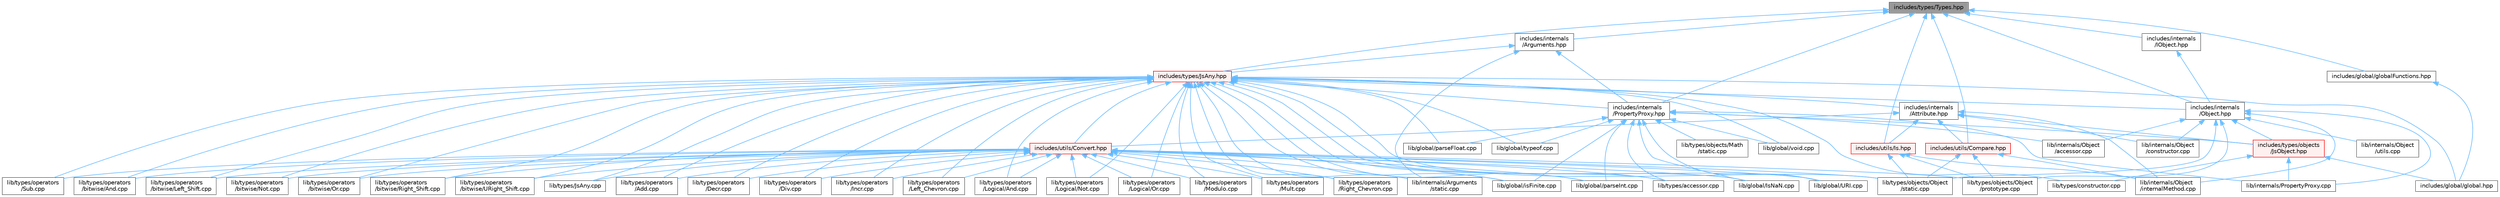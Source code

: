 digraph "includes/types/Types.hpp"
{
 // LATEX_PDF_SIZE
  bgcolor="transparent";
  edge [fontname=Helvetica,fontsize=10,labelfontname=Helvetica,labelfontsize=10];
  node [fontname=Helvetica,fontsize=10,shape=box,height=0.2,width=0.4];
  Node1 [id="Node000001",label="includes/types/Types.hpp",height=0.2,width=0.4,color="gray40", fillcolor="grey60", style="filled", fontcolor="black",tooltip=" "];
  Node1 -> Node2 [id="edge1_Node000001_Node000002",dir="back",color="steelblue1",style="solid",tooltip=" "];
  Node2 [id="Node000002",label="includes/global/globalFunctions.hpp",height=0.2,width=0.4,color="grey40", fillcolor="white", style="filled",URL="$globalFunctions_8hpp.html",tooltip=" "];
  Node2 -> Node3 [id="edge2_Node000002_Node000003",dir="back",color="steelblue1",style="solid",tooltip=" "];
  Node3 [id="Node000003",label="includes/global/global.hpp",height=0.2,width=0.4,color="grey40", fillcolor="white", style="filled",URL="$global_8hpp.html",tooltip=" "];
  Node1 -> Node4 [id="edge3_Node000001_Node000004",dir="back",color="steelblue1",style="solid",tooltip=" "];
  Node4 [id="Node000004",label="includes/internals\l/Arguments.hpp",height=0.2,width=0.4,color="grey40", fillcolor="white", style="filled",URL="$Arguments_8hpp.html",tooltip=" "];
  Node4 -> Node5 [id="edge4_Node000004_Node000005",dir="back",color="steelblue1",style="solid",tooltip=" "];
  Node5 [id="Node000005",label="includes/internals\l/PropertyProxy.hpp",height=0.2,width=0.4,color="grey40", fillcolor="white", style="filled",URL="$PropertyProxy_8hpp.html",tooltip=" "];
  Node5 -> Node6 [id="edge5_Node000005_Node000006",dir="back",color="steelblue1",style="solid",tooltip=" "];
  Node6 [id="Node000006",label="includes/types/objects\l/JsObject.hpp",height=0.2,width=0.4,color="red", fillcolor="#FFF0F0", style="filled",URL="$JsObject_8hpp.html",tooltip=" "];
  Node6 -> Node3 [id="edge6_Node000006_Node000003",dir="back",color="steelblue1",style="solid",tooltip=" "];
  Node6 -> Node14 [id="edge7_Node000006_Node000014",dir="back",color="steelblue1",style="solid",tooltip=" "];
  Node14 [id="Node000014",label="lib/internals/PropertyProxy.cpp",height=0.2,width=0.4,color="grey40", fillcolor="white", style="filled",URL="$PropertyProxy_8cpp.html",tooltip=" "];
  Node6 -> Node15 [id="edge8_Node000006_Node000015",dir="back",color="steelblue1",style="solid",tooltip=" "];
  Node15 [id="Node000015",label="lib/types/constructor.cpp",height=0.2,width=0.4,color="grey40", fillcolor="white", style="filled",URL="$types_2constructor_8cpp.html",tooltip=" "];
  Node5 -> Node21 [id="edge9_Node000005_Node000021",dir="back",color="steelblue1",style="solid",tooltip=" "];
  Node21 [id="Node000021",label="lib/global/IsNaN.cpp",height=0.2,width=0.4,color="grey40", fillcolor="white", style="filled",URL="$IsNaN_8cpp.html",tooltip=" "];
  Node5 -> Node22 [id="edge10_Node000005_Node000022",dir="back",color="steelblue1",style="solid",tooltip=" "];
  Node22 [id="Node000022",label="lib/global/URI.cpp",height=0.2,width=0.4,color="grey40", fillcolor="white", style="filled",URL="$URI_8cpp.html",tooltip=" "];
  Node5 -> Node23 [id="edge11_Node000005_Node000023",dir="back",color="steelblue1",style="solid",tooltip=" "];
  Node23 [id="Node000023",label="lib/global/isFinite.cpp",height=0.2,width=0.4,color="grey40", fillcolor="white", style="filled",URL="$isFinite_8cpp.html",tooltip=" "];
  Node5 -> Node24 [id="edge12_Node000005_Node000024",dir="back",color="steelblue1",style="solid",tooltip=" "];
  Node24 [id="Node000024",label="lib/global/parseFloat.cpp",height=0.2,width=0.4,color="grey40", fillcolor="white", style="filled",URL="$parseFloat_8cpp.html",tooltip=" "];
  Node5 -> Node25 [id="edge13_Node000005_Node000025",dir="back",color="steelblue1",style="solid",tooltip=" "];
  Node25 [id="Node000025",label="lib/global/parseInt.cpp",height=0.2,width=0.4,color="grey40", fillcolor="white", style="filled",URL="$parseInt_8cpp.html",tooltip=" "];
  Node5 -> Node26 [id="edge14_Node000005_Node000026",dir="back",color="steelblue1",style="solid",tooltip=" "];
  Node26 [id="Node000026",label="lib/global/typeof.cpp",height=0.2,width=0.4,color="grey40", fillcolor="white", style="filled",URL="$typeof_8cpp.html",tooltip=" "];
  Node5 -> Node27 [id="edge15_Node000005_Node000027",dir="back",color="steelblue1",style="solid",tooltip=" "];
  Node27 [id="Node000027",label="lib/global/void.cpp",height=0.2,width=0.4,color="grey40", fillcolor="white", style="filled",URL="$void_8cpp.html",tooltip=" "];
  Node5 -> Node28 [id="edge16_Node000005_Node000028",dir="back",color="steelblue1",style="solid",tooltip=" "];
  Node28 [id="Node000028",label="lib/internals/Object\l/accessor.cpp",height=0.2,width=0.4,color="grey40", fillcolor="white", style="filled",URL="$internals_2Object_2accessor_8cpp.html",tooltip=" "];
  Node5 -> Node14 [id="edge17_Node000005_Node000014",dir="back",color="steelblue1",style="solid",tooltip=" "];
  Node5 -> Node9 [id="edge18_Node000005_Node000009",dir="back",color="steelblue1",style="solid",tooltip=" "];
  Node9 [id="Node000009",label="lib/types/accessor.cpp",height=0.2,width=0.4,color="grey40", fillcolor="white", style="filled",URL="$types_2accessor_8cpp.html",tooltip=" "];
  Node5 -> Node29 [id="edge19_Node000005_Node000029",dir="back",color="steelblue1",style="solid",tooltip=" "];
  Node29 [id="Node000029",label="lib/types/objects/Math\l/static.cpp",height=0.2,width=0.4,color="grey40", fillcolor="white", style="filled",URL="$types_2objects_2Math_2static_8cpp.html",tooltip=" "];
  Node4 -> Node30 [id="edge20_Node000004_Node000030",dir="back",color="steelblue1",style="solid",tooltip=" "];
  Node30 [id="Node000030",label="includes/types/JsAny.hpp",height=0.2,width=0.4,color="red", fillcolor="#FFF0F0", style="filled",URL="$JsAny_8hpp.html",tooltip=" "];
  Node30 -> Node3 [id="edge21_Node000030_Node000003",dir="back",color="steelblue1",style="solid",tooltip=" "];
  Node30 -> Node31 [id="edge22_Node000030_Node000031",dir="back",color="steelblue1",style="solid",tooltip=" "];
  Node31 [id="Node000031",label="includes/internals\l/Attribute.hpp",height=0.2,width=0.4,color="grey40", fillcolor="white", style="filled",URL="$Attribute_8hpp.html",tooltip=" "];
  Node31 -> Node6 [id="edge23_Node000031_Node000006",dir="back",color="steelblue1",style="solid",tooltip=" "];
  Node31 -> Node32 [id="edge24_Node000031_Node000032",dir="back",color="steelblue1",style="solid",tooltip=" "];
  Node32 [id="Node000032",label="includes/utils/Compare.hpp",height=0.2,width=0.4,color="red", fillcolor="#FFF0F0", style="filled",URL="$Compare_8hpp.html",tooltip=" "];
  Node32 -> Node33 [id="edge25_Node000032_Node000033",dir="back",color="steelblue1",style="solid",tooltip=" "];
  Node33 [id="Node000033",label="lib/internals/Object\l/internalMethod.cpp",height=0.2,width=0.4,color="grey40", fillcolor="white", style="filled",URL="$internalMethod_8cpp.html",tooltip=" "];
  Node32 -> Node12 [id="edge26_Node000032_Node000012",dir="back",color="steelblue1",style="solid",tooltip=" "];
  Node12 [id="Node000012",label="lib/types/objects/Object\l/prototype.cpp",height=0.2,width=0.4,color="grey40", fillcolor="white", style="filled",URL="$prototype_8cpp.html",tooltip=" "];
  Node32 -> Node13 [id="edge27_Node000032_Node000013",dir="back",color="steelblue1",style="solid",tooltip=" "];
  Node13 [id="Node000013",label="lib/types/objects/Object\l/static.cpp",height=0.2,width=0.4,color="grey40", fillcolor="white", style="filled",URL="$types_2objects_2Object_2static_8cpp.html",tooltip=" "];
  Node31 -> Node35 [id="edge28_Node000031_Node000035",dir="back",color="steelblue1",style="solid",tooltip=" "];
  Node35 [id="Node000035",label="includes/utils/Convert.hpp",height=0.2,width=0.4,color="red", fillcolor="#FFF0F0", style="filled",URL="$Convert_8hpp.html",tooltip=" "];
  Node35 -> Node21 [id="edge29_Node000035_Node000021",dir="back",color="steelblue1",style="solid",tooltip=" "];
  Node35 -> Node22 [id="edge30_Node000035_Node000022",dir="back",color="steelblue1",style="solid",tooltip=" "];
  Node35 -> Node23 [id="edge31_Node000035_Node000023",dir="back",color="steelblue1",style="solid",tooltip=" "];
  Node35 -> Node25 [id="edge32_Node000035_Node000025",dir="back",color="steelblue1",style="solid",tooltip=" "];
  Node35 -> Node8 [id="edge33_Node000035_Node000008",dir="back",color="steelblue1",style="solid",tooltip=" "];
  Node8 [id="Node000008",label="lib/internals/Arguments\l/static.cpp",height=0.2,width=0.4,color="grey40", fillcolor="white", style="filled",URL="$internals_2Arguments_2static_8cpp.html",tooltip=" "];
  Node35 -> Node37 [id="edge34_Node000035_Node000037",dir="back",color="steelblue1",style="solid",tooltip=" "];
  Node37 [id="Node000037",label="lib/types/JsAny.cpp",height=0.2,width=0.4,color="grey40", fillcolor="white", style="filled",URL="$JsAny_8cpp.html",tooltip=" "];
  Node35 -> Node9 [id="edge35_Node000035_Node000009",dir="back",color="steelblue1",style="solid",tooltip=" "];
  Node35 -> Node12 [id="edge36_Node000035_Node000012",dir="back",color="steelblue1",style="solid",tooltip=" "];
  Node35 -> Node13 [id="edge37_Node000035_Node000013",dir="back",color="steelblue1",style="solid",tooltip=" "];
  Node35 -> Node38 [id="edge38_Node000035_Node000038",dir="back",color="steelblue1",style="solid",tooltip=" "];
  Node38 [id="Node000038",label="lib/types/operators\l/Add.cpp",height=0.2,width=0.4,color="grey40", fillcolor="white", style="filled",URL="$Add_8cpp.html",tooltip=" "];
  Node35 -> Node39 [id="edge39_Node000035_Node000039",dir="back",color="steelblue1",style="solid",tooltip=" "];
  Node39 [id="Node000039",label="lib/types/operators\l/Decr.cpp",height=0.2,width=0.4,color="grey40", fillcolor="white", style="filled",URL="$Decr_8cpp.html",tooltip=" "];
  Node35 -> Node40 [id="edge40_Node000035_Node000040",dir="back",color="steelblue1",style="solid",tooltip=" "];
  Node40 [id="Node000040",label="lib/types/operators\l/Div.cpp",height=0.2,width=0.4,color="grey40", fillcolor="white", style="filled",URL="$Div_8cpp.html",tooltip=" "];
  Node35 -> Node41 [id="edge41_Node000035_Node000041",dir="back",color="steelblue1",style="solid",tooltip=" "];
  Node41 [id="Node000041",label="lib/types/operators\l/Incr.cpp",height=0.2,width=0.4,color="grey40", fillcolor="white", style="filled",URL="$Incr_8cpp.html",tooltip=" "];
  Node35 -> Node42 [id="edge42_Node000035_Node000042",dir="back",color="steelblue1",style="solid",tooltip=" "];
  Node42 [id="Node000042",label="lib/types/operators\l/Left_Chevron.cpp",height=0.2,width=0.4,color="grey40", fillcolor="white", style="filled",URL="$Left__Chevron_8cpp.html",tooltip=" "];
  Node35 -> Node43 [id="edge43_Node000035_Node000043",dir="back",color="steelblue1",style="solid",tooltip=" "];
  Node43 [id="Node000043",label="lib/types/operators\l/Logical/And.cpp",height=0.2,width=0.4,color="grey40", fillcolor="white", style="filled",URL="$Logical_2And_8cpp.html",tooltip=" "];
  Node35 -> Node44 [id="edge44_Node000035_Node000044",dir="back",color="steelblue1",style="solid",tooltip=" "];
  Node44 [id="Node000044",label="lib/types/operators\l/Logical/Not.cpp",height=0.2,width=0.4,color="grey40", fillcolor="white", style="filled",URL="$Logical_2Not_8cpp.html",tooltip=" "];
  Node35 -> Node45 [id="edge45_Node000035_Node000045",dir="back",color="steelblue1",style="solid",tooltip=" "];
  Node45 [id="Node000045",label="lib/types/operators\l/Logical/Or.cpp",height=0.2,width=0.4,color="grey40", fillcolor="white", style="filled",URL="$Logical_2Or_8cpp.html",tooltip=" "];
  Node35 -> Node46 [id="edge46_Node000035_Node000046",dir="back",color="steelblue1",style="solid",tooltip=" "];
  Node46 [id="Node000046",label="lib/types/operators\l/Modulo.cpp",height=0.2,width=0.4,color="grey40", fillcolor="white", style="filled",URL="$Modulo_8cpp.html",tooltip=" "];
  Node35 -> Node47 [id="edge47_Node000035_Node000047",dir="back",color="steelblue1",style="solid",tooltip=" "];
  Node47 [id="Node000047",label="lib/types/operators\l/Mult.cpp",height=0.2,width=0.4,color="grey40", fillcolor="white", style="filled",URL="$Mult_8cpp.html",tooltip=" "];
  Node35 -> Node48 [id="edge48_Node000035_Node000048",dir="back",color="steelblue1",style="solid",tooltip=" "];
  Node48 [id="Node000048",label="lib/types/operators\l/Right_Chevron.cpp",height=0.2,width=0.4,color="grey40", fillcolor="white", style="filled",URL="$Right__Chevron_8cpp.html",tooltip=" "];
  Node35 -> Node49 [id="edge49_Node000035_Node000049",dir="back",color="steelblue1",style="solid",tooltip=" "];
  Node49 [id="Node000049",label="lib/types/operators\l/Sub.cpp",height=0.2,width=0.4,color="grey40", fillcolor="white", style="filled",URL="$Sub_8cpp.html",tooltip=" "];
  Node35 -> Node50 [id="edge50_Node000035_Node000050",dir="back",color="steelblue1",style="solid",tooltip=" "];
  Node50 [id="Node000050",label="lib/types/operators\l/bitwise/And.cpp",height=0.2,width=0.4,color="grey40", fillcolor="white", style="filled",URL="$bitwise_2And_8cpp.html",tooltip=" "];
  Node35 -> Node51 [id="edge51_Node000035_Node000051",dir="back",color="steelblue1",style="solid",tooltip=" "];
  Node51 [id="Node000051",label="lib/types/operators\l/bitwise/Left_Shift.cpp",height=0.2,width=0.4,color="grey40", fillcolor="white", style="filled",URL="$Left__Shift_8cpp.html",tooltip=" "];
  Node35 -> Node52 [id="edge52_Node000035_Node000052",dir="back",color="steelblue1",style="solid",tooltip=" "];
  Node52 [id="Node000052",label="lib/types/operators\l/bitwise/Not.cpp",height=0.2,width=0.4,color="grey40", fillcolor="white", style="filled",URL="$bitwise_2Not_8cpp.html",tooltip=" "];
  Node35 -> Node53 [id="edge53_Node000035_Node000053",dir="back",color="steelblue1",style="solid",tooltip=" "];
  Node53 [id="Node000053",label="lib/types/operators\l/bitwise/Or.cpp",height=0.2,width=0.4,color="grey40", fillcolor="white", style="filled",URL="$bitwise_2Or_8cpp.html",tooltip=" "];
  Node35 -> Node54 [id="edge54_Node000035_Node000054",dir="back",color="steelblue1",style="solid",tooltip=" "];
  Node54 [id="Node000054",label="lib/types/operators\l/bitwise/Right_Shift.cpp",height=0.2,width=0.4,color="grey40", fillcolor="white", style="filled",URL="$Right__Shift_8cpp.html",tooltip=" "];
  Node35 -> Node55 [id="edge55_Node000035_Node000055",dir="back",color="steelblue1",style="solid",tooltip=" "];
  Node55 [id="Node000055",label="lib/types/operators\l/bitwise/URight_Shift.cpp",height=0.2,width=0.4,color="grey40", fillcolor="white", style="filled",URL="$URight__Shift_8cpp.html",tooltip=" "];
  Node31 -> Node61 [id="edge56_Node000031_Node000061",dir="back",color="steelblue1",style="solid",tooltip=" "];
  Node61 [id="Node000061",label="includes/utils/Is.hpp",height=0.2,width=0.4,color="red", fillcolor="#FFF0F0", style="filled",URL="$Is_8hpp.html",tooltip=" "];
  Node61 -> Node33 [id="edge57_Node000061_Node000033",dir="back",color="steelblue1",style="solid",tooltip=" "];
  Node61 -> Node12 [id="edge58_Node000061_Node000012",dir="back",color="steelblue1",style="solid",tooltip=" "];
  Node61 -> Node13 [id="edge59_Node000061_Node000013",dir="back",color="steelblue1",style="solid",tooltip=" "];
  Node31 -> Node62 [id="edge60_Node000031_Node000062",dir="back",color="steelblue1",style="solid",tooltip=" "];
  Node62 [id="Node000062",label="lib/internals/Object\l/constructor.cpp",height=0.2,width=0.4,color="grey40", fillcolor="white", style="filled",URL="$internals_2Object_2constructor_8cpp.html",tooltip=" "];
  Node31 -> Node33 [id="edge61_Node000031_Node000033",dir="back",color="steelblue1",style="solid",tooltip=" "];
  Node30 -> Node63 [id="edge62_Node000030_Node000063",dir="back",color="steelblue1",style="solid",tooltip=" "];
  Node63 [id="Node000063",label="includes/internals\l/Object.hpp",height=0.2,width=0.4,color="grey40", fillcolor="white", style="filled",URL="$Object_8hpp.html",tooltip=" "];
  Node63 -> Node6 [id="edge63_Node000063_Node000006",dir="back",color="steelblue1",style="solid",tooltip=" "];
  Node63 -> Node28 [id="edge64_Node000063_Node000028",dir="back",color="steelblue1",style="solid",tooltip=" "];
  Node63 -> Node62 [id="edge65_Node000063_Node000062",dir="back",color="steelblue1",style="solid",tooltip=" "];
  Node63 -> Node33 [id="edge66_Node000063_Node000033",dir="back",color="steelblue1",style="solid",tooltip=" "];
  Node63 -> Node64 [id="edge67_Node000063_Node000064",dir="back",color="steelblue1",style="solid",tooltip=" "];
  Node64 [id="Node000064",label="lib/internals/Object\l/utils.cpp",height=0.2,width=0.4,color="grey40", fillcolor="white", style="filled",URL="$utils_8cpp.html",tooltip=" "];
  Node63 -> Node14 [id="edge68_Node000063_Node000014",dir="back",color="steelblue1",style="solid",tooltip=" "];
  Node63 -> Node12 [id="edge69_Node000063_Node000012",dir="back",color="steelblue1",style="solid",tooltip=" "];
  Node63 -> Node13 [id="edge70_Node000063_Node000013",dir="back",color="steelblue1",style="solid",tooltip=" "];
  Node30 -> Node5 [id="edge71_Node000030_Node000005",dir="back",color="steelblue1",style="solid",tooltip=" "];
  Node30 -> Node35 [id="edge72_Node000030_Node000035",dir="back",color="steelblue1",style="solid",tooltip=" "];
  Node30 -> Node21 [id="edge73_Node000030_Node000021",dir="back",color="steelblue1",style="solid",tooltip=" "];
  Node30 -> Node22 [id="edge74_Node000030_Node000022",dir="back",color="steelblue1",style="solid",tooltip=" "];
  Node30 -> Node23 [id="edge75_Node000030_Node000023",dir="back",color="steelblue1",style="solid",tooltip=" "];
  Node30 -> Node24 [id="edge76_Node000030_Node000024",dir="back",color="steelblue1",style="solid",tooltip=" "];
  Node30 -> Node25 [id="edge77_Node000030_Node000025",dir="back",color="steelblue1",style="solid",tooltip=" "];
  Node30 -> Node26 [id="edge78_Node000030_Node000026",dir="back",color="steelblue1",style="solid",tooltip=" "];
  Node30 -> Node27 [id="edge79_Node000030_Node000027",dir="back",color="steelblue1",style="solid",tooltip=" "];
  Node30 -> Node8 [id="edge80_Node000030_Node000008",dir="back",color="steelblue1",style="solid",tooltip=" "];
  Node30 -> Node37 [id="edge81_Node000030_Node000037",dir="back",color="steelblue1",style="solid",tooltip=" "];
  Node30 -> Node9 [id="edge82_Node000030_Node000009",dir="back",color="steelblue1",style="solid",tooltip=" "];
  Node30 -> Node15 [id="edge83_Node000030_Node000015",dir="back",color="steelblue1",style="solid",tooltip=" "];
  Node30 -> Node13 [id="edge84_Node000030_Node000013",dir="back",color="steelblue1",style="solid",tooltip=" "];
  Node30 -> Node38 [id="edge85_Node000030_Node000038",dir="back",color="steelblue1",style="solid",tooltip=" "];
  Node30 -> Node39 [id="edge86_Node000030_Node000039",dir="back",color="steelblue1",style="solid",tooltip=" "];
  Node30 -> Node40 [id="edge87_Node000030_Node000040",dir="back",color="steelblue1",style="solid",tooltip=" "];
  Node30 -> Node41 [id="edge88_Node000030_Node000041",dir="back",color="steelblue1",style="solid",tooltip=" "];
  Node30 -> Node42 [id="edge89_Node000030_Node000042",dir="back",color="steelblue1",style="solid",tooltip=" "];
  Node30 -> Node43 [id="edge90_Node000030_Node000043",dir="back",color="steelblue1",style="solid",tooltip=" "];
  Node30 -> Node44 [id="edge91_Node000030_Node000044",dir="back",color="steelblue1",style="solid",tooltip=" "];
  Node30 -> Node45 [id="edge92_Node000030_Node000045",dir="back",color="steelblue1",style="solid",tooltip=" "];
  Node30 -> Node46 [id="edge93_Node000030_Node000046",dir="back",color="steelblue1",style="solid",tooltip=" "];
  Node30 -> Node47 [id="edge94_Node000030_Node000047",dir="back",color="steelblue1",style="solid",tooltip=" "];
  Node30 -> Node48 [id="edge95_Node000030_Node000048",dir="back",color="steelblue1",style="solid",tooltip=" "];
  Node30 -> Node49 [id="edge96_Node000030_Node000049",dir="back",color="steelblue1",style="solid",tooltip=" "];
  Node30 -> Node50 [id="edge97_Node000030_Node000050",dir="back",color="steelblue1",style="solid",tooltip=" "];
  Node30 -> Node51 [id="edge98_Node000030_Node000051",dir="back",color="steelblue1",style="solid",tooltip=" "];
  Node30 -> Node52 [id="edge99_Node000030_Node000052",dir="back",color="steelblue1",style="solid",tooltip=" "];
  Node30 -> Node53 [id="edge100_Node000030_Node000053",dir="back",color="steelblue1",style="solid",tooltip=" "];
  Node30 -> Node54 [id="edge101_Node000030_Node000054",dir="back",color="steelblue1",style="solid",tooltip=" "];
  Node30 -> Node55 [id="edge102_Node000030_Node000055",dir="back",color="steelblue1",style="solid",tooltip=" "];
  Node4 -> Node8 [id="edge103_Node000004_Node000008",dir="back",color="steelblue1",style="solid",tooltip=" "];
  Node1 -> Node69 [id="edge104_Node000001_Node000069",dir="back",color="steelblue1",style="solid",tooltip=" "];
  Node69 [id="Node000069",label="includes/internals\l/IObject.hpp",height=0.2,width=0.4,color="grey40", fillcolor="white", style="filled",URL="$IObject_8hpp.html",tooltip=" "];
  Node69 -> Node63 [id="edge105_Node000069_Node000063",dir="back",color="steelblue1",style="solid",tooltip=" "];
  Node1 -> Node63 [id="edge106_Node000001_Node000063",dir="back",color="steelblue1",style="solid",tooltip=" "];
  Node1 -> Node5 [id="edge107_Node000001_Node000005",dir="back",color="steelblue1",style="solid",tooltip=" "];
  Node1 -> Node30 [id="edge108_Node000001_Node000030",dir="back",color="steelblue1",style="solid",tooltip=" "];
  Node1 -> Node32 [id="edge109_Node000001_Node000032",dir="back",color="steelblue1",style="solid",tooltip=" "];
  Node1 -> Node61 [id="edge110_Node000001_Node000061",dir="back",color="steelblue1",style="solid",tooltip=" "];
}
